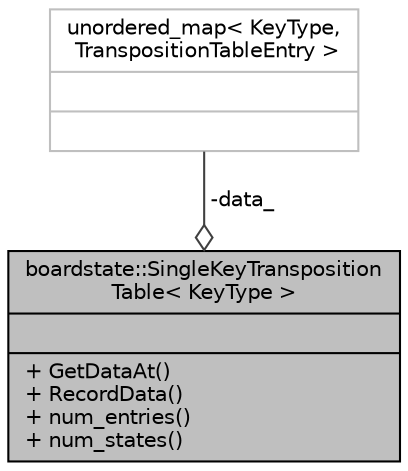 digraph "boardstate::SingleKeyTranspositionTable&lt; KeyType &gt;"
{
 // LATEX_PDF_SIZE
  edge [fontname="Helvetica",fontsize="10",labelfontname="Helvetica",labelfontsize="10"];
  node [fontname="Helvetica",fontsize="10",shape=record];
  Node1 [label="{boardstate::SingleKeyTransposition\lTable\< KeyType \>\n||+ GetDataAt()\l+ RecordData()\l+ num_entries()\l+ num_states()\l}",height=0.2,width=0.4,color="black", fillcolor="grey75", style="filled", fontcolor="black",tooltip="Container where boardstate::SingleZobristTracker stores moveselection::MinimaxMoveEvaluator results; ..."];
  Node2 -> Node1 [color="grey25",fontsize="10",style="solid",label=" -data_" ,arrowhead="odiamond",fontname="Helvetica"];
  Node2 [label="{unordered_map\< KeyType,\l TranspositionTableEntry \>\n||}",height=0.2,width=0.4,color="grey75", fillcolor="white", style="filled",tooltip=" "];
}
